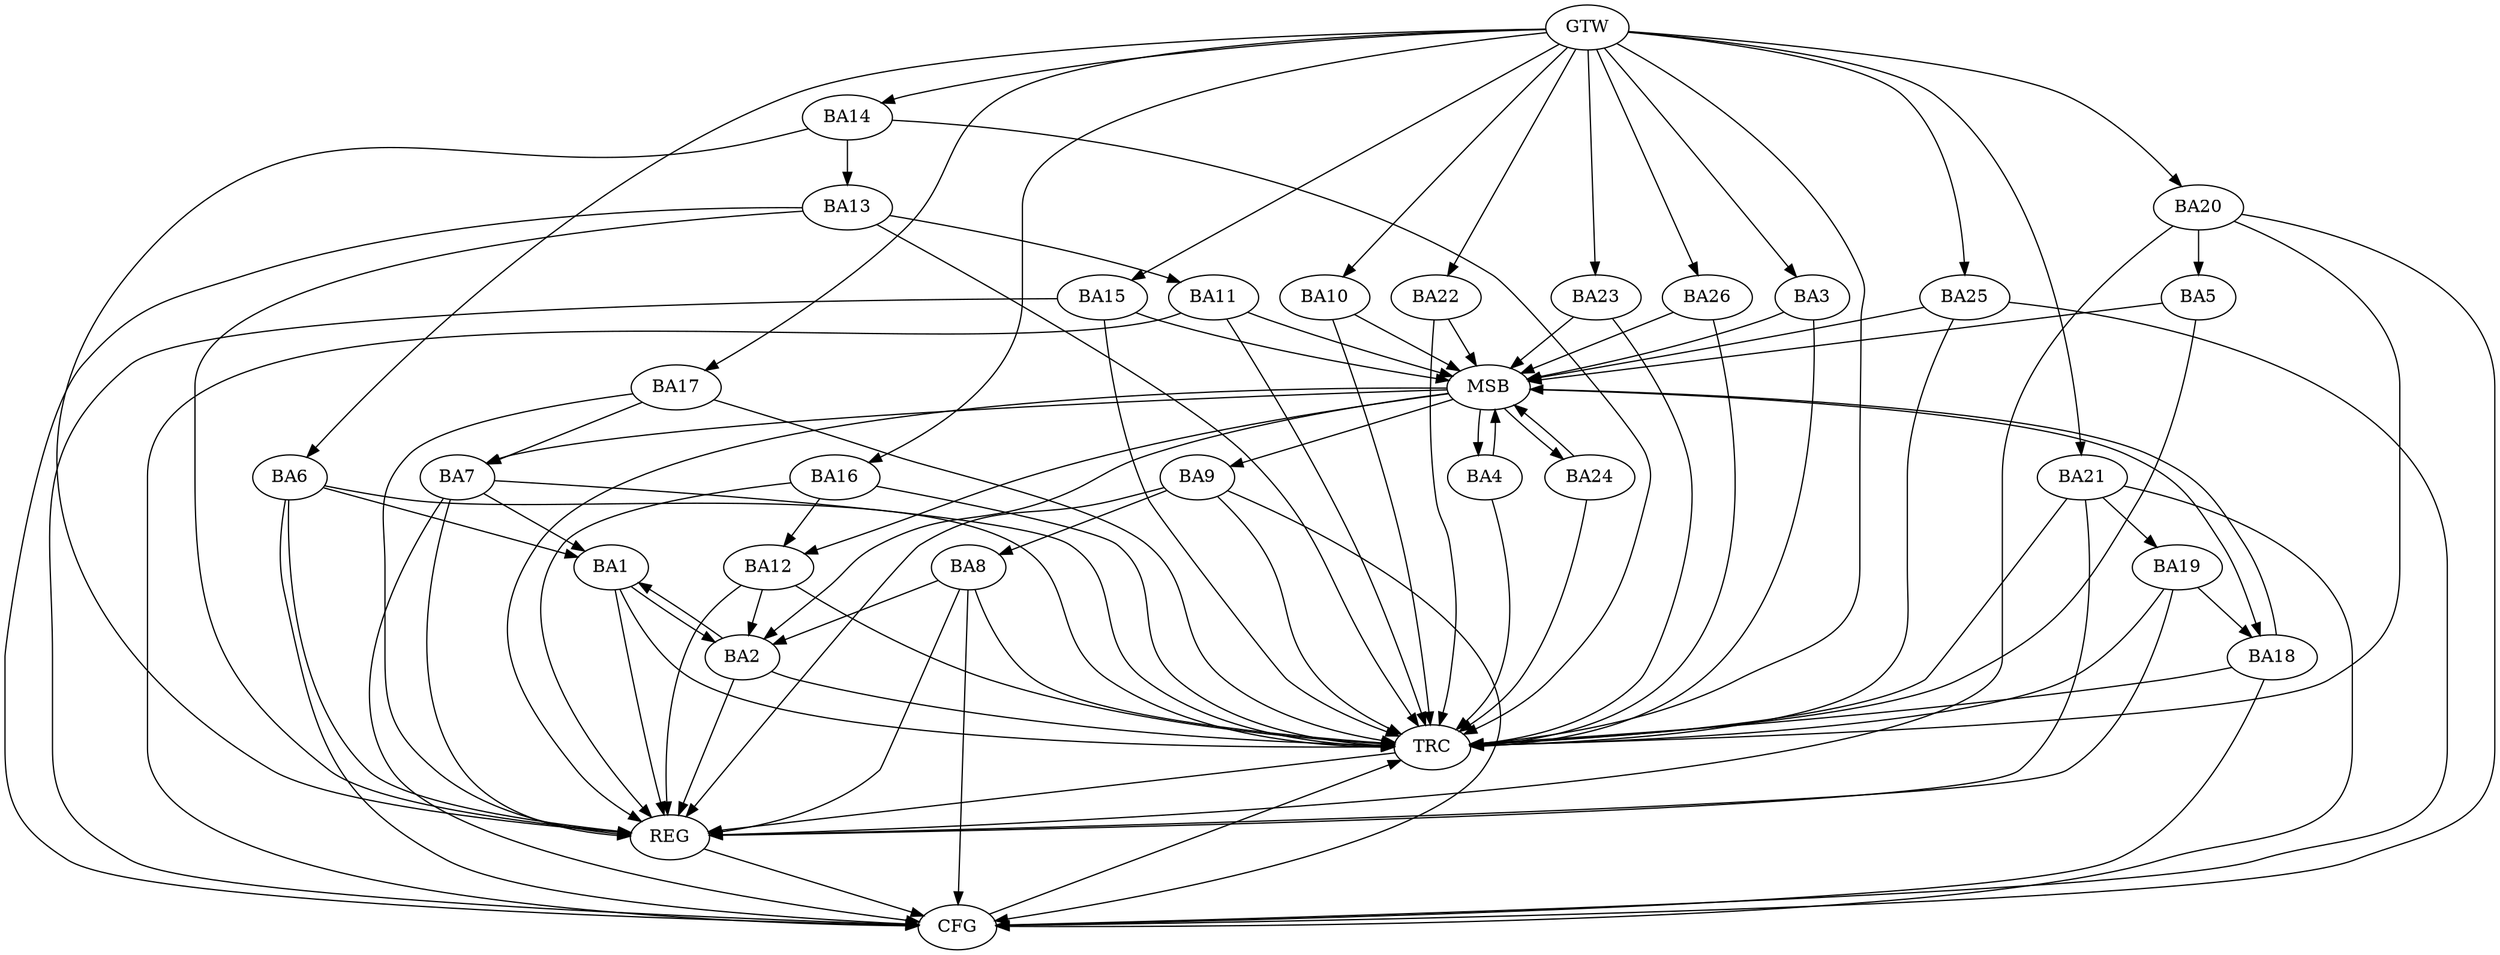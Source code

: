 strict digraph G {
  BA1 [ label="BA1" ];
  BA2 [ label="BA2" ];
  BA3 [ label="BA3" ];
  BA4 [ label="BA4" ];
  BA5 [ label="BA5" ];
  BA6 [ label="BA6" ];
  BA7 [ label="BA7" ];
  BA8 [ label="BA8" ];
  BA9 [ label="BA9" ];
  BA10 [ label="BA10" ];
  BA11 [ label="BA11" ];
  BA12 [ label="BA12" ];
  BA13 [ label="BA13" ];
  BA14 [ label="BA14" ];
  BA15 [ label="BA15" ];
  BA16 [ label="BA16" ];
  BA17 [ label="BA17" ];
  BA18 [ label="BA18" ];
  BA19 [ label="BA19" ];
  BA20 [ label="BA20" ];
  BA21 [ label="BA21" ];
  BA22 [ label="BA22" ];
  BA23 [ label="BA23" ];
  BA24 [ label="BA24" ];
  BA25 [ label="BA25" ];
  BA26 [ label="BA26" ];
  GTW [ label="GTW" ];
  REG [ label="REG" ];
  MSB [ label="MSB" ];
  CFG [ label="CFG" ];
  TRC [ label="TRC" ];
  BA1 -> BA2;
  BA2 -> BA1;
  BA6 -> BA1;
  BA7 -> BA1;
  BA8 -> BA2;
  BA9 -> BA8;
  BA12 -> BA2;
  BA13 -> BA11;
  BA14 -> BA13;
  BA16 -> BA12;
  BA17 -> BA7;
  BA19 -> BA18;
  BA20 -> BA5;
  BA21 -> BA19;
  GTW -> BA3;
  GTW -> BA6;
  GTW -> BA10;
  GTW -> BA14;
  GTW -> BA15;
  GTW -> BA16;
  GTW -> BA17;
  GTW -> BA20;
  GTW -> BA21;
  GTW -> BA22;
  GTW -> BA23;
  GTW -> BA25;
  GTW -> BA26;
  BA1 -> REG;
  BA2 -> REG;
  BA6 -> REG;
  BA7 -> REG;
  BA8 -> REG;
  BA9 -> REG;
  BA12 -> REG;
  BA13 -> REG;
  BA14 -> REG;
  BA16 -> REG;
  BA17 -> REG;
  BA19 -> REG;
  BA20 -> REG;
  BA21 -> REG;
  BA3 -> MSB;
  MSB -> BA2;
  MSB -> REG;
  BA4 -> MSB;
  BA5 -> MSB;
  BA10 -> MSB;
  MSB -> BA4;
  BA11 -> MSB;
  MSB -> BA7;
  BA15 -> MSB;
  BA18 -> MSB;
  MSB -> BA12;
  BA22 -> MSB;
  MSB -> BA18;
  BA23 -> MSB;
  MSB -> BA9;
  BA24 -> MSB;
  BA25 -> MSB;
  BA26 -> MSB;
  MSB -> BA24;
  BA25 -> CFG;
  BA11 -> CFG;
  BA6 -> CFG;
  BA21 -> CFG;
  BA15 -> CFG;
  BA8 -> CFG;
  BA18 -> CFG;
  BA13 -> CFG;
  BA7 -> CFG;
  BA20 -> CFG;
  BA9 -> CFG;
  REG -> CFG;
  BA1 -> TRC;
  BA2 -> TRC;
  BA3 -> TRC;
  BA4 -> TRC;
  BA5 -> TRC;
  BA6 -> TRC;
  BA7 -> TRC;
  BA8 -> TRC;
  BA9 -> TRC;
  BA10 -> TRC;
  BA11 -> TRC;
  BA12 -> TRC;
  BA13 -> TRC;
  BA14 -> TRC;
  BA15 -> TRC;
  BA16 -> TRC;
  BA17 -> TRC;
  BA18 -> TRC;
  BA19 -> TRC;
  BA20 -> TRC;
  BA21 -> TRC;
  BA22 -> TRC;
  BA23 -> TRC;
  BA24 -> TRC;
  BA25 -> TRC;
  BA26 -> TRC;
  GTW -> TRC;
  CFG -> TRC;
  TRC -> REG;
}
